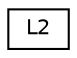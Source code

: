 digraph "Graphical Class Hierarchy"
{
  edge [fontname="Helvetica",fontsize="10",labelfontname="Helvetica",labelfontsize="10"];
  node [fontname="Helvetica",fontsize="10",shape=record];
  rankdir="LR";
  Node0 [label="L2",height=0.2,width=0.4,color="black", fillcolor="white", style="filled",URL="$class_l2.html"];
}
